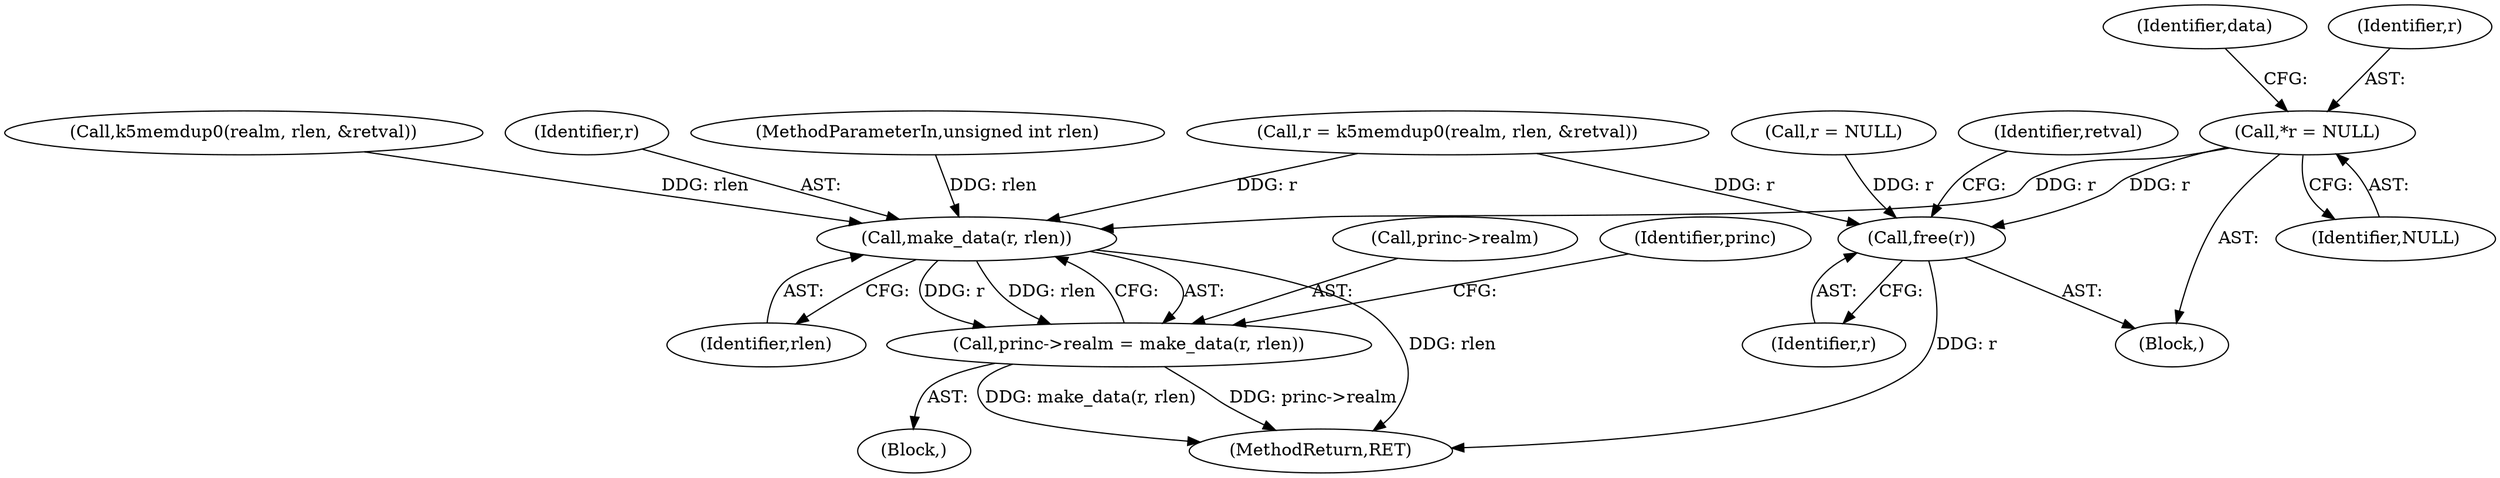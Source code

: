 digraph "0_krb5_f0c094a1b745d91ef2f9a4eae2149aac026a5789@pointer" {
"1000115" [label="(Call,*r = NULL)"];
"1000241" [label="(Call,make_data(r, rlen))"];
"1000237" [label="(Call,princ->realm = make_data(r, rlen))"];
"1000277" [label="(Call,free(r))"];
"1000278" [label="(Identifier,r)"];
"1000120" [label="(Identifier,data)"];
"1000116" [label="(Identifier,r)"];
"1000254" [label="(Call,r = NULL)"];
"1000238" [label="(Call,princ->realm)"];
"1000277" [label="(Call,free(r))"];
"1000109" [label="(Block,)"];
"1000280" [label="(Identifier,retval)"];
"1000241" [label="(Call,make_data(r, rlen))"];
"1000281" [label="(MethodReturn,RET)"];
"1000153" [label="(Call,k5memdup0(realm, rlen, &retval))"];
"1000117" [label="(Identifier,NULL)"];
"1000237" [label="(Call,princ->realm = make_data(r, rlen))"];
"1000106" [label="(MethodParameterIn,unsigned int rlen)"];
"1000226" [label="(Block,)"];
"1000115" [label="(Call,*r = NULL)"];
"1000243" [label="(Identifier,rlen)"];
"1000242" [label="(Identifier,r)"];
"1000246" [label="(Identifier,princ)"];
"1000151" [label="(Call,r = k5memdup0(realm, rlen, &retval))"];
"1000115" -> "1000109"  [label="AST: "];
"1000115" -> "1000117"  [label="CFG: "];
"1000116" -> "1000115"  [label="AST: "];
"1000117" -> "1000115"  [label="AST: "];
"1000120" -> "1000115"  [label="CFG: "];
"1000115" -> "1000241"  [label="DDG: r"];
"1000115" -> "1000277"  [label="DDG: r"];
"1000241" -> "1000237"  [label="AST: "];
"1000241" -> "1000243"  [label="CFG: "];
"1000242" -> "1000241"  [label="AST: "];
"1000243" -> "1000241"  [label="AST: "];
"1000237" -> "1000241"  [label="CFG: "];
"1000241" -> "1000281"  [label="DDG: rlen"];
"1000241" -> "1000237"  [label="DDG: r"];
"1000241" -> "1000237"  [label="DDG: rlen"];
"1000151" -> "1000241"  [label="DDG: r"];
"1000153" -> "1000241"  [label="DDG: rlen"];
"1000106" -> "1000241"  [label="DDG: rlen"];
"1000237" -> "1000226"  [label="AST: "];
"1000238" -> "1000237"  [label="AST: "];
"1000246" -> "1000237"  [label="CFG: "];
"1000237" -> "1000281"  [label="DDG: princ->realm"];
"1000237" -> "1000281"  [label="DDG: make_data(r, rlen)"];
"1000277" -> "1000109"  [label="AST: "];
"1000277" -> "1000278"  [label="CFG: "];
"1000278" -> "1000277"  [label="AST: "];
"1000280" -> "1000277"  [label="CFG: "];
"1000277" -> "1000281"  [label="DDG: r"];
"1000254" -> "1000277"  [label="DDG: r"];
"1000151" -> "1000277"  [label="DDG: r"];
}
